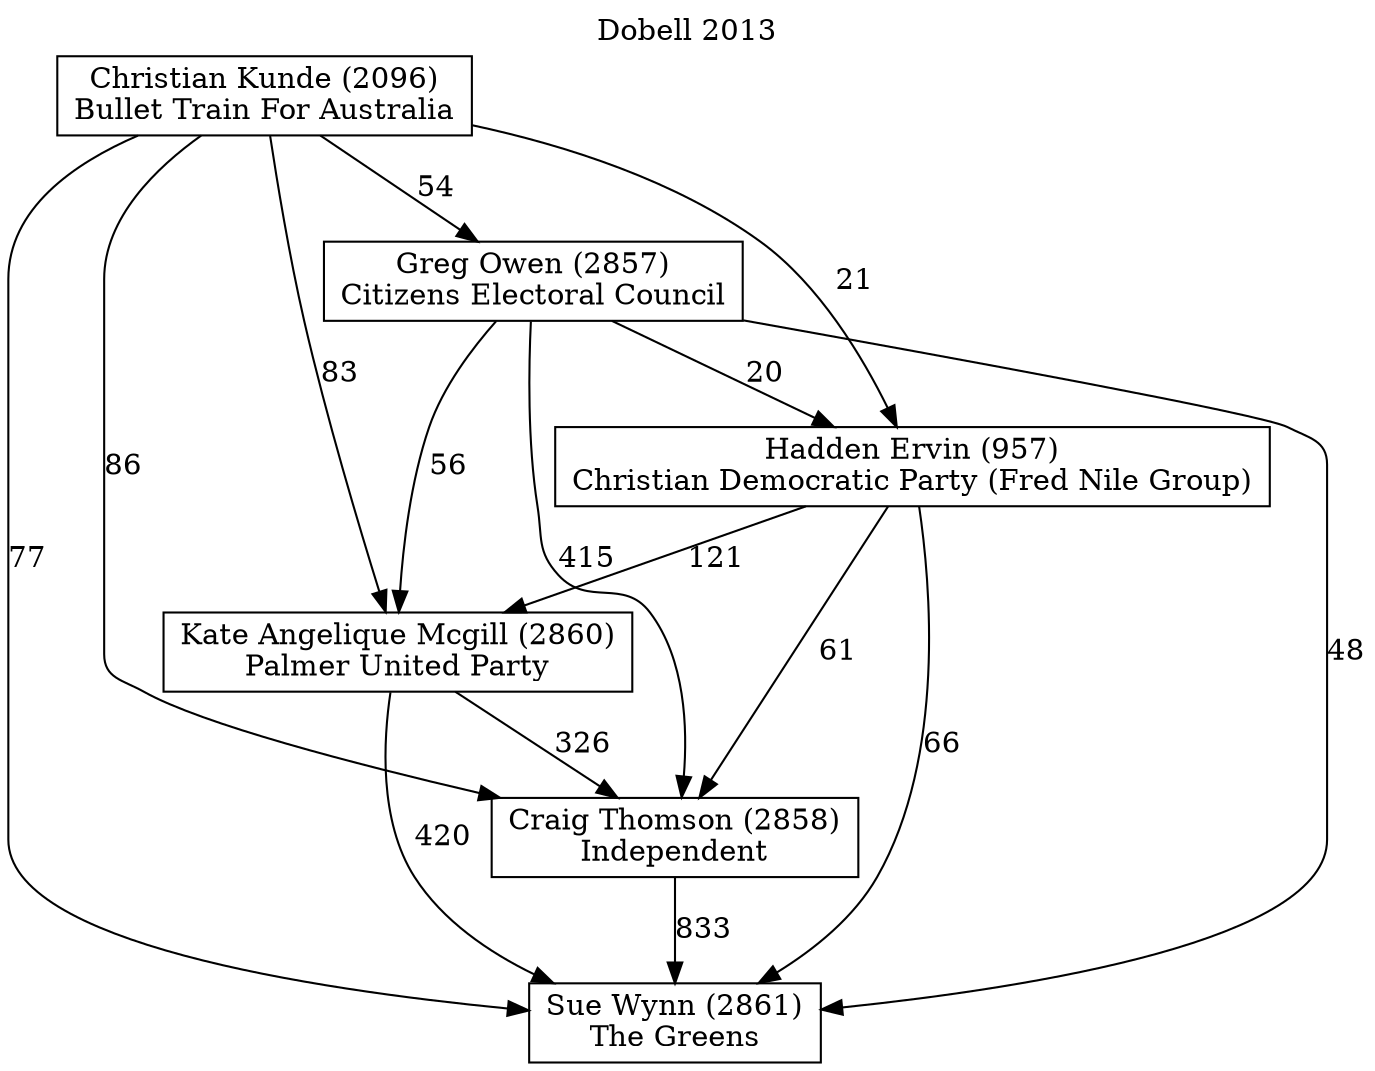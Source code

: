 // House preference flow
digraph "Sue Wynn (2861)_Dobell_2013" {
	graph [label="Dobell 2013" labelloc=t]
	node [shape=box]
	"Sue Wynn (2861)" [label="Sue Wynn (2861)
The Greens"]
	"Craig Thomson (2858)" [label="Craig Thomson (2858)
Independent"]
	"Kate Angelique Mcgill (2860)" [label="Kate Angelique Mcgill (2860)
Palmer United Party"]
	"Hadden Ervin (957)" [label="Hadden Ervin (957)
Christian Democratic Party (Fred Nile Group)"]
	"Greg Owen (2857)" [label="Greg Owen (2857)
Citizens Electoral Council"]
	"Christian Kunde (2096)" [label="Christian Kunde (2096)
Bullet Train For Australia"]
	"Sue Wynn (2861)" [label="Sue Wynn (2861)
The Greens"]
	"Kate Angelique Mcgill (2860)" [label="Kate Angelique Mcgill (2860)
Palmer United Party"]
	"Hadden Ervin (957)" [label="Hadden Ervin (957)
Christian Democratic Party (Fred Nile Group)"]
	"Greg Owen (2857)" [label="Greg Owen (2857)
Citizens Electoral Council"]
	"Christian Kunde (2096)" [label="Christian Kunde (2096)
Bullet Train For Australia"]
	"Sue Wynn (2861)" [label="Sue Wynn (2861)
The Greens"]
	"Hadden Ervin (957)" [label="Hadden Ervin (957)
Christian Democratic Party (Fred Nile Group)"]
	"Greg Owen (2857)" [label="Greg Owen (2857)
Citizens Electoral Council"]
	"Christian Kunde (2096)" [label="Christian Kunde (2096)
Bullet Train For Australia"]
	"Sue Wynn (2861)" [label="Sue Wynn (2861)
The Greens"]
	"Greg Owen (2857)" [label="Greg Owen (2857)
Citizens Electoral Council"]
	"Christian Kunde (2096)" [label="Christian Kunde (2096)
Bullet Train For Australia"]
	"Sue Wynn (2861)" [label="Sue Wynn (2861)
The Greens"]
	"Christian Kunde (2096)" [label="Christian Kunde (2096)
Bullet Train For Australia"]
	"Christian Kunde (2096)" [label="Christian Kunde (2096)
Bullet Train For Australia"]
	"Greg Owen (2857)" [label="Greg Owen (2857)
Citizens Electoral Council"]
	"Christian Kunde (2096)" [label="Christian Kunde (2096)
Bullet Train For Australia"]
	"Christian Kunde (2096)" [label="Christian Kunde (2096)
Bullet Train For Australia"]
	"Hadden Ervin (957)" [label="Hadden Ervin (957)
Christian Democratic Party (Fred Nile Group)"]
	"Greg Owen (2857)" [label="Greg Owen (2857)
Citizens Electoral Council"]
	"Christian Kunde (2096)" [label="Christian Kunde (2096)
Bullet Train For Australia"]
	"Hadden Ervin (957)" [label="Hadden Ervin (957)
Christian Democratic Party (Fred Nile Group)"]
	"Christian Kunde (2096)" [label="Christian Kunde (2096)
Bullet Train For Australia"]
	"Christian Kunde (2096)" [label="Christian Kunde (2096)
Bullet Train For Australia"]
	"Greg Owen (2857)" [label="Greg Owen (2857)
Citizens Electoral Council"]
	"Christian Kunde (2096)" [label="Christian Kunde (2096)
Bullet Train For Australia"]
	"Christian Kunde (2096)" [label="Christian Kunde (2096)
Bullet Train For Australia"]
	"Kate Angelique Mcgill (2860)" [label="Kate Angelique Mcgill (2860)
Palmer United Party"]
	"Hadden Ervin (957)" [label="Hadden Ervin (957)
Christian Democratic Party (Fred Nile Group)"]
	"Greg Owen (2857)" [label="Greg Owen (2857)
Citizens Electoral Council"]
	"Christian Kunde (2096)" [label="Christian Kunde (2096)
Bullet Train For Australia"]
	"Kate Angelique Mcgill (2860)" [label="Kate Angelique Mcgill (2860)
Palmer United Party"]
	"Greg Owen (2857)" [label="Greg Owen (2857)
Citizens Electoral Council"]
	"Christian Kunde (2096)" [label="Christian Kunde (2096)
Bullet Train For Australia"]
	"Kate Angelique Mcgill (2860)" [label="Kate Angelique Mcgill (2860)
Palmer United Party"]
	"Christian Kunde (2096)" [label="Christian Kunde (2096)
Bullet Train For Australia"]
	"Christian Kunde (2096)" [label="Christian Kunde (2096)
Bullet Train For Australia"]
	"Greg Owen (2857)" [label="Greg Owen (2857)
Citizens Electoral Council"]
	"Christian Kunde (2096)" [label="Christian Kunde (2096)
Bullet Train For Australia"]
	"Christian Kunde (2096)" [label="Christian Kunde (2096)
Bullet Train For Australia"]
	"Hadden Ervin (957)" [label="Hadden Ervin (957)
Christian Democratic Party (Fred Nile Group)"]
	"Greg Owen (2857)" [label="Greg Owen (2857)
Citizens Electoral Council"]
	"Christian Kunde (2096)" [label="Christian Kunde (2096)
Bullet Train For Australia"]
	"Hadden Ervin (957)" [label="Hadden Ervin (957)
Christian Democratic Party (Fred Nile Group)"]
	"Christian Kunde (2096)" [label="Christian Kunde (2096)
Bullet Train For Australia"]
	"Christian Kunde (2096)" [label="Christian Kunde (2096)
Bullet Train For Australia"]
	"Greg Owen (2857)" [label="Greg Owen (2857)
Citizens Electoral Council"]
	"Christian Kunde (2096)" [label="Christian Kunde (2096)
Bullet Train For Australia"]
	"Christian Kunde (2096)" [label="Christian Kunde (2096)
Bullet Train For Australia"]
	"Craig Thomson (2858)" [label="Craig Thomson (2858)
Independent"]
	"Kate Angelique Mcgill (2860)" [label="Kate Angelique Mcgill (2860)
Palmer United Party"]
	"Hadden Ervin (957)" [label="Hadden Ervin (957)
Christian Democratic Party (Fred Nile Group)"]
	"Greg Owen (2857)" [label="Greg Owen (2857)
Citizens Electoral Council"]
	"Christian Kunde (2096)" [label="Christian Kunde (2096)
Bullet Train For Australia"]
	"Craig Thomson (2858)" [label="Craig Thomson (2858)
Independent"]
	"Hadden Ervin (957)" [label="Hadden Ervin (957)
Christian Democratic Party (Fred Nile Group)"]
	"Greg Owen (2857)" [label="Greg Owen (2857)
Citizens Electoral Council"]
	"Christian Kunde (2096)" [label="Christian Kunde (2096)
Bullet Train For Australia"]
	"Craig Thomson (2858)" [label="Craig Thomson (2858)
Independent"]
	"Greg Owen (2857)" [label="Greg Owen (2857)
Citizens Electoral Council"]
	"Christian Kunde (2096)" [label="Christian Kunde (2096)
Bullet Train For Australia"]
	"Craig Thomson (2858)" [label="Craig Thomson (2858)
Independent"]
	"Christian Kunde (2096)" [label="Christian Kunde (2096)
Bullet Train For Australia"]
	"Christian Kunde (2096)" [label="Christian Kunde (2096)
Bullet Train For Australia"]
	"Greg Owen (2857)" [label="Greg Owen (2857)
Citizens Electoral Council"]
	"Christian Kunde (2096)" [label="Christian Kunde (2096)
Bullet Train For Australia"]
	"Christian Kunde (2096)" [label="Christian Kunde (2096)
Bullet Train For Australia"]
	"Hadden Ervin (957)" [label="Hadden Ervin (957)
Christian Democratic Party (Fred Nile Group)"]
	"Greg Owen (2857)" [label="Greg Owen (2857)
Citizens Electoral Council"]
	"Christian Kunde (2096)" [label="Christian Kunde (2096)
Bullet Train For Australia"]
	"Hadden Ervin (957)" [label="Hadden Ervin (957)
Christian Democratic Party (Fred Nile Group)"]
	"Christian Kunde (2096)" [label="Christian Kunde (2096)
Bullet Train For Australia"]
	"Christian Kunde (2096)" [label="Christian Kunde (2096)
Bullet Train For Australia"]
	"Greg Owen (2857)" [label="Greg Owen (2857)
Citizens Electoral Council"]
	"Christian Kunde (2096)" [label="Christian Kunde (2096)
Bullet Train For Australia"]
	"Christian Kunde (2096)" [label="Christian Kunde (2096)
Bullet Train For Australia"]
	"Kate Angelique Mcgill (2860)" [label="Kate Angelique Mcgill (2860)
Palmer United Party"]
	"Hadden Ervin (957)" [label="Hadden Ervin (957)
Christian Democratic Party (Fred Nile Group)"]
	"Greg Owen (2857)" [label="Greg Owen (2857)
Citizens Electoral Council"]
	"Christian Kunde (2096)" [label="Christian Kunde (2096)
Bullet Train For Australia"]
	"Kate Angelique Mcgill (2860)" [label="Kate Angelique Mcgill (2860)
Palmer United Party"]
	"Greg Owen (2857)" [label="Greg Owen (2857)
Citizens Electoral Council"]
	"Christian Kunde (2096)" [label="Christian Kunde (2096)
Bullet Train For Australia"]
	"Kate Angelique Mcgill (2860)" [label="Kate Angelique Mcgill (2860)
Palmer United Party"]
	"Christian Kunde (2096)" [label="Christian Kunde (2096)
Bullet Train For Australia"]
	"Christian Kunde (2096)" [label="Christian Kunde (2096)
Bullet Train For Australia"]
	"Greg Owen (2857)" [label="Greg Owen (2857)
Citizens Electoral Council"]
	"Christian Kunde (2096)" [label="Christian Kunde (2096)
Bullet Train For Australia"]
	"Christian Kunde (2096)" [label="Christian Kunde (2096)
Bullet Train For Australia"]
	"Hadden Ervin (957)" [label="Hadden Ervin (957)
Christian Democratic Party (Fred Nile Group)"]
	"Greg Owen (2857)" [label="Greg Owen (2857)
Citizens Electoral Council"]
	"Christian Kunde (2096)" [label="Christian Kunde (2096)
Bullet Train For Australia"]
	"Hadden Ervin (957)" [label="Hadden Ervin (957)
Christian Democratic Party (Fred Nile Group)"]
	"Christian Kunde (2096)" [label="Christian Kunde (2096)
Bullet Train For Australia"]
	"Christian Kunde (2096)" [label="Christian Kunde (2096)
Bullet Train For Australia"]
	"Greg Owen (2857)" [label="Greg Owen (2857)
Citizens Electoral Council"]
	"Christian Kunde (2096)" [label="Christian Kunde (2096)
Bullet Train For Australia"]
	"Christian Kunde (2096)" [label="Christian Kunde (2096)
Bullet Train For Australia"]
	"Craig Thomson (2858)" -> "Sue Wynn (2861)" [label=833]
	"Kate Angelique Mcgill (2860)" -> "Craig Thomson (2858)" [label=326]
	"Hadden Ervin (957)" -> "Kate Angelique Mcgill (2860)" [label=121]
	"Greg Owen (2857)" -> "Hadden Ervin (957)" [label=20]
	"Christian Kunde (2096)" -> "Greg Owen (2857)" [label=54]
	"Kate Angelique Mcgill (2860)" -> "Sue Wynn (2861)" [label=420]
	"Hadden Ervin (957)" -> "Sue Wynn (2861)" [label=66]
	"Greg Owen (2857)" -> "Sue Wynn (2861)" [label=48]
	"Christian Kunde (2096)" -> "Sue Wynn (2861)" [label=77]
	"Christian Kunde (2096)" -> "Hadden Ervin (957)" [label=21]
	"Greg Owen (2857)" -> "Kate Angelique Mcgill (2860)" [label=56]
	"Christian Kunde (2096)" -> "Kate Angelique Mcgill (2860)" [label=83]
	"Hadden Ervin (957)" -> "Craig Thomson (2858)" [label=61]
	"Greg Owen (2857)" -> "Craig Thomson (2858)" [label=415]
	"Christian Kunde (2096)" -> "Craig Thomson (2858)" [label=86]
}
